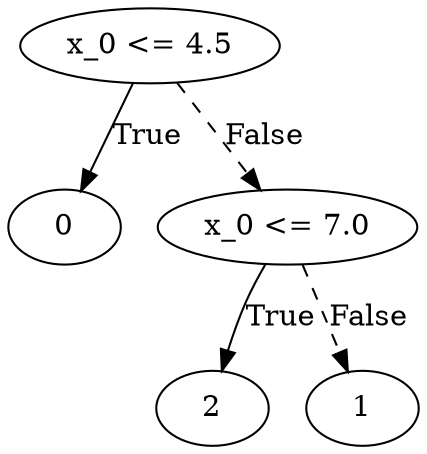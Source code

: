 digraph {
0 [label="x_0 <= 4.5"];
1 [label="0"];
0 -> 1 [label="True"];
2 [label="x_0 <= 7.0"];
3 [label="2"];
2 -> 3 [label="True"];
4 [label="1"];
2 -> 4 [style="dashed", label="False"];
0 -> 2 [style="dashed", label="False"];

}